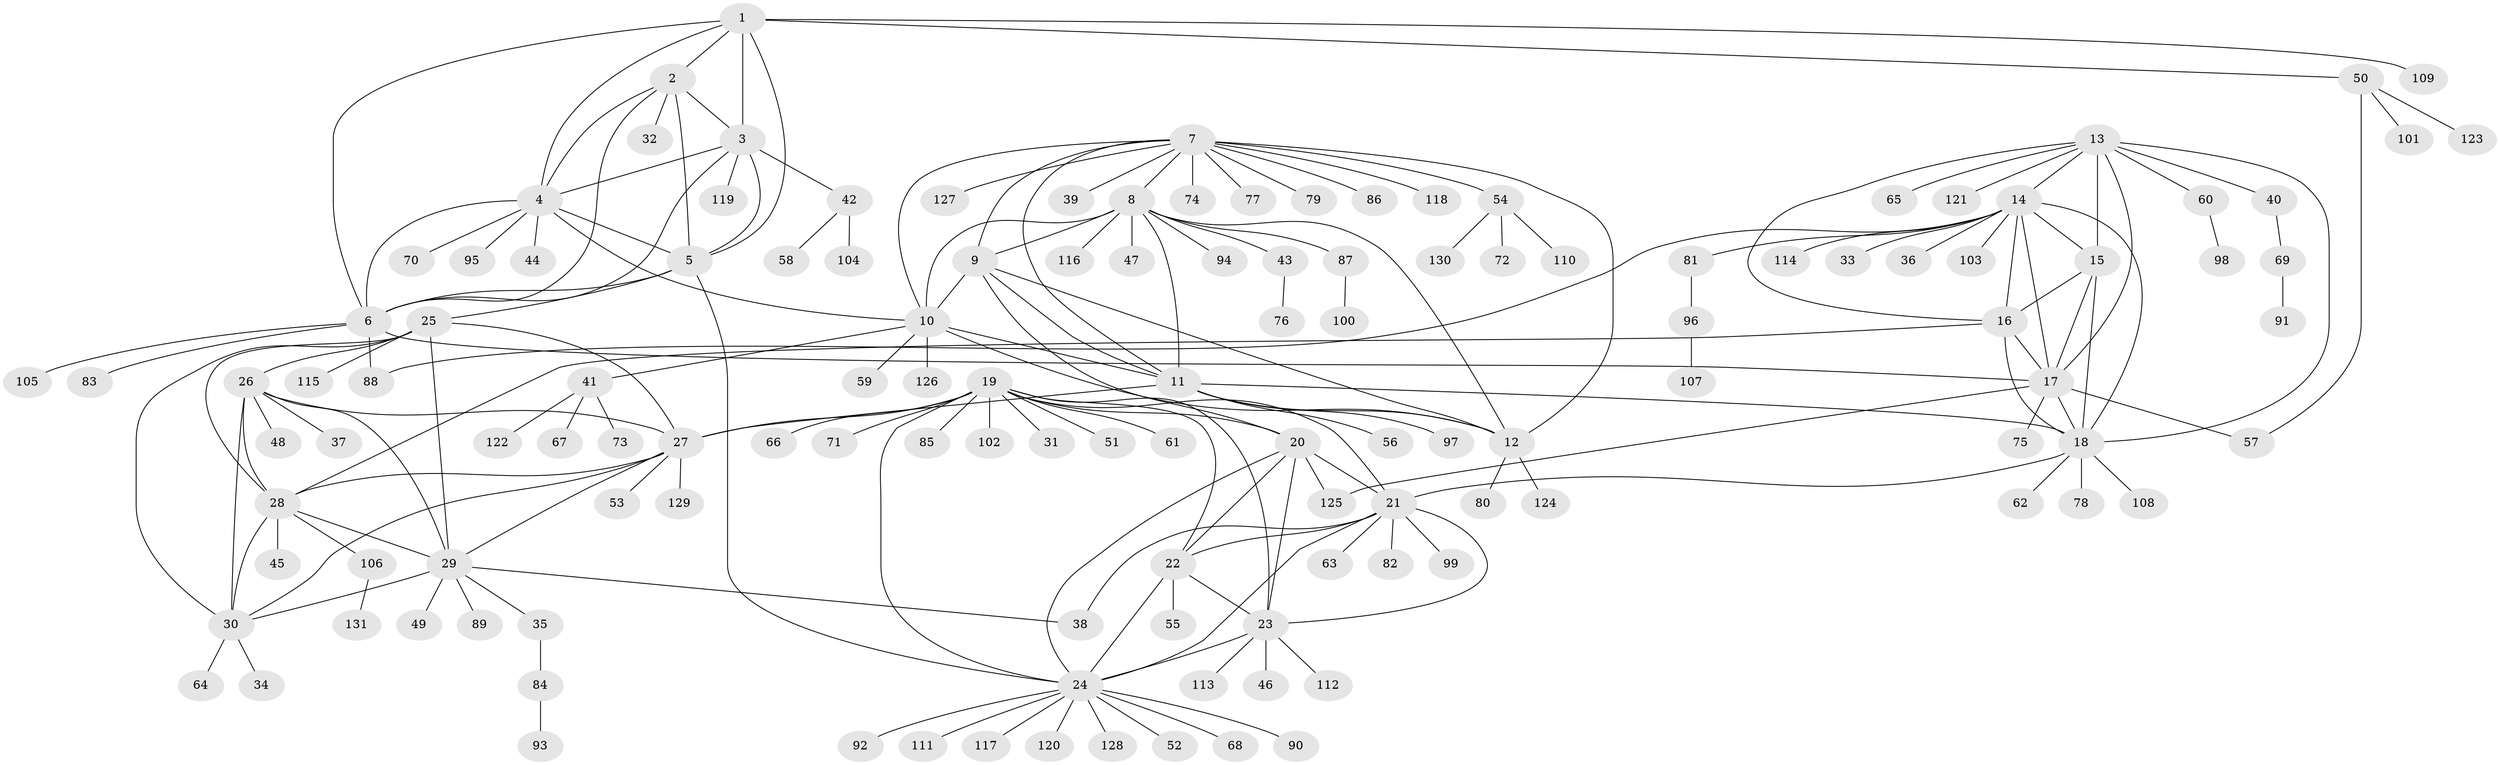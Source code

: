 // coarse degree distribution, {4: 0.05128205128205128, 2: 0.05128205128205128, 8: 0.07692307692307693, 7: 0.10256410256410256, 1: 0.717948717948718}
// Generated by graph-tools (version 1.1) at 2025/58/03/04/25 21:58:37]
// undirected, 131 vertices, 190 edges
graph export_dot {
graph [start="1"]
  node [color=gray90,style=filled];
  1;
  2;
  3;
  4;
  5;
  6;
  7;
  8;
  9;
  10;
  11;
  12;
  13;
  14;
  15;
  16;
  17;
  18;
  19;
  20;
  21;
  22;
  23;
  24;
  25;
  26;
  27;
  28;
  29;
  30;
  31;
  32;
  33;
  34;
  35;
  36;
  37;
  38;
  39;
  40;
  41;
  42;
  43;
  44;
  45;
  46;
  47;
  48;
  49;
  50;
  51;
  52;
  53;
  54;
  55;
  56;
  57;
  58;
  59;
  60;
  61;
  62;
  63;
  64;
  65;
  66;
  67;
  68;
  69;
  70;
  71;
  72;
  73;
  74;
  75;
  76;
  77;
  78;
  79;
  80;
  81;
  82;
  83;
  84;
  85;
  86;
  87;
  88;
  89;
  90;
  91;
  92;
  93;
  94;
  95;
  96;
  97;
  98;
  99;
  100;
  101;
  102;
  103;
  104;
  105;
  106;
  107;
  108;
  109;
  110;
  111;
  112;
  113;
  114;
  115;
  116;
  117;
  118;
  119;
  120;
  121;
  122;
  123;
  124;
  125;
  126;
  127;
  128;
  129;
  130;
  131;
  1 -- 2;
  1 -- 3;
  1 -- 4;
  1 -- 5;
  1 -- 6;
  1 -- 50;
  1 -- 109;
  2 -- 3;
  2 -- 4;
  2 -- 5;
  2 -- 6;
  2 -- 32;
  3 -- 4;
  3 -- 5;
  3 -- 6;
  3 -- 42;
  3 -- 119;
  4 -- 5;
  4 -- 6;
  4 -- 10;
  4 -- 44;
  4 -- 70;
  4 -- 95;
  5 -- 6;
  5 -- 24;
  5 -- 25;
  6 -- 17;
  6 -- 83;
  6 -- 88;
  6 -- 105;
  7 -- 8;
  7 -- 9;
  7 -- 10;
  7 -- 11;
  7 -- 12;
  7 -- 39;
  7 -- 54;
  7 -- 74;
  7 -- 77;
  7 -- 79;
  7 -- 86;
  7 -- 118;
  7 -- 127;
  8 -- 9;
  8 -- 10;
  8 -- 11;
  8 -- 12;
  8 -- 43;
  8 -- 47;
  8 -- 87;
  8 -- 94;
  8 -- 116;
  9 -- 10;
  9 -- 11;
  9 -- 12;
  9 -- 20;
  10 -- 11;
  10 -- 12;
  10 -- 41;
  10 -- 59;
  10 -- 126;
  11 -- 12;
  11 -- 18;
  11 -- 27;
  11 -- 56;
  11 -- 97;
  12 -- 80;
  12 -- 124;
  13 -- 14;
  13 -- 15;
  13 -- 16;
  13 -- 17;
  13 -- 18;
  13 -- 40;
  13 -- 60;
  13 -- 65;
  13 -- 121;
  14 -- 15;
  14 -- 16;
  14 -- 17;
  14 -- 18;
  14 -- 33;
  14 -- 36;
  14 -- 81;
  14 -- 88;
  14 -- 103;
  14 -- 114;
  15 -- 16;
  15 -- 17;
  15 -- 18;
  16 -- 17;
  16 -- 18;
  16 -- 28;
  17 -- 18;
  17 -- 57;
  17 -- 75;
  17 -- 125;
  18 -- 21;
  18 -- 62;
  18 -- 78;
  18 -- 108;
  19 -- 20;
  19 -- 21;
  19 -- 22;
  19 -- 23;
  19 -- 24;
  19 -- 27;
  19 -- 31;
  19 -- 51;
  19 -- 61;
  19 -- 66;
  19 -- 71;
  19 -- 85;
  19 -- 102;
  20 -- 21;
  20 -- 22;
  20 -- 23;
  20 -- 24;
  20 -- 125;
  21 -- 22;
  21 -- 23;
  21 -- 24;
  21 -- 38;
  21 -- 63;
  21 -- 82;
  21 -- 99;
  22 -- 23;
  22 -- 24;
  22 -- 55;
  23 -- 24;
  23 -- 46;
  23 -- 112;
  23 -- 113;
  24 -- 52;
  24 -- 68;
  24 -- 90;
  24 -- 92;
  24 -- 111;
  24 -- 117;
  24 -- 120;
  24 -- 128;
  25 -- 26;
  25 -- 27;
  25 -- 28;
  25 -- 29;
  25 -- 30;
  25 -- 115;
  26 -- 27;
  26 -- 28;
  26 -- 29;
  26 -- 30;
  26 -- 37;
  26 -- 48;
  27 -- 28;
  27 -- 29;
  27 -- 30;
  27 -- 53;
  27 -- 129;
  28 -- 29;
  28 -- 30;
  28 -- 45;
  28 -- 106;
  29 -- 30;
  29 -- 35;
  29 -- 38;
  29 -- 49;
  29 -- 89;
  30 -- 34;
  30 -- 64;
  35 -- 84;
  40 -- 69;
  41 -- 67;
  41 -- 73;
  41 -- 122;
  42 -- 58;
  42 -- 104;
  43 -- 76;
  50 -- 57;
  50 -- 101;
  50 -- 123;
  54 -- 72;
  54 -- 110;
  54 -- 130;
  60 -- 98;
  69 -- 91;
  81 -- 96;
  84 -- 93;
  87 -- 100;
  96 -- 107;
  106 -- 131;
}
